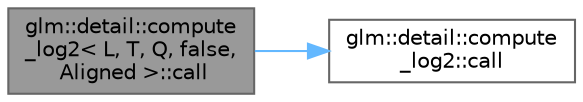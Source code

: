 digraph "glm::detail::compute_log2&lt; L, T, Q, false, Aligned &gt;::call"
{
 // LATEX_PDF_SIZE
  bgcolor="transparent";
  edge [fontname=Helvetica,fontsize=10,labelfontname=Helvetica,labelfontsize=10];
  node [fontname=Helvetica,fontsize=10,shape=box,height=0.2,width=0.4];
  rankdir="LR";
  Node1 [id="Node000001",label="glm::detail::compute\l_log2\< L, T, Q, false,\l Aligned \>::call",height=0.2,width=0.4,color="gray40", fillcolor="grey60", style="filled", fontcolor="black",tooltip=" "];
  Node1 -> Node2 [id="edge3_Node000001_Node000002",color="steelblue1",style="solid",tooltip=" "];
  Node2 [id="Node000002",label="glm::detail::compute\l_log2::call",height=0.2,width=0.4,color="grey40", fillcolor="white", style="filled",URL="$structglm_1_1detail_1_1compute__log2.html#a6764283ce6db36e96a1342b8c4bf6808",tooltip=" "];
}
